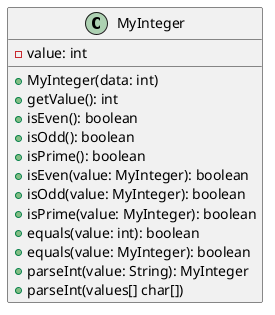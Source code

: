 @startuml
class MyInteger {
    -value: int

    +MyInteger(data: int)
    +getValue(): int
    +isEven(): boolean
    +isOdd(): boolean
    +isPrime(): boolean
    +isEven(value: MyInteger): boolean
    +isOdd(value: MyInteger): boolean
    +isPrime(value: MyInteger): boolean
    +equals(value: int): boolean
    +equals(value: MyInteger): boolean
    +parseInt(value: String): MyInteger
    +parseInt(values[] char[])
}
@enduml
